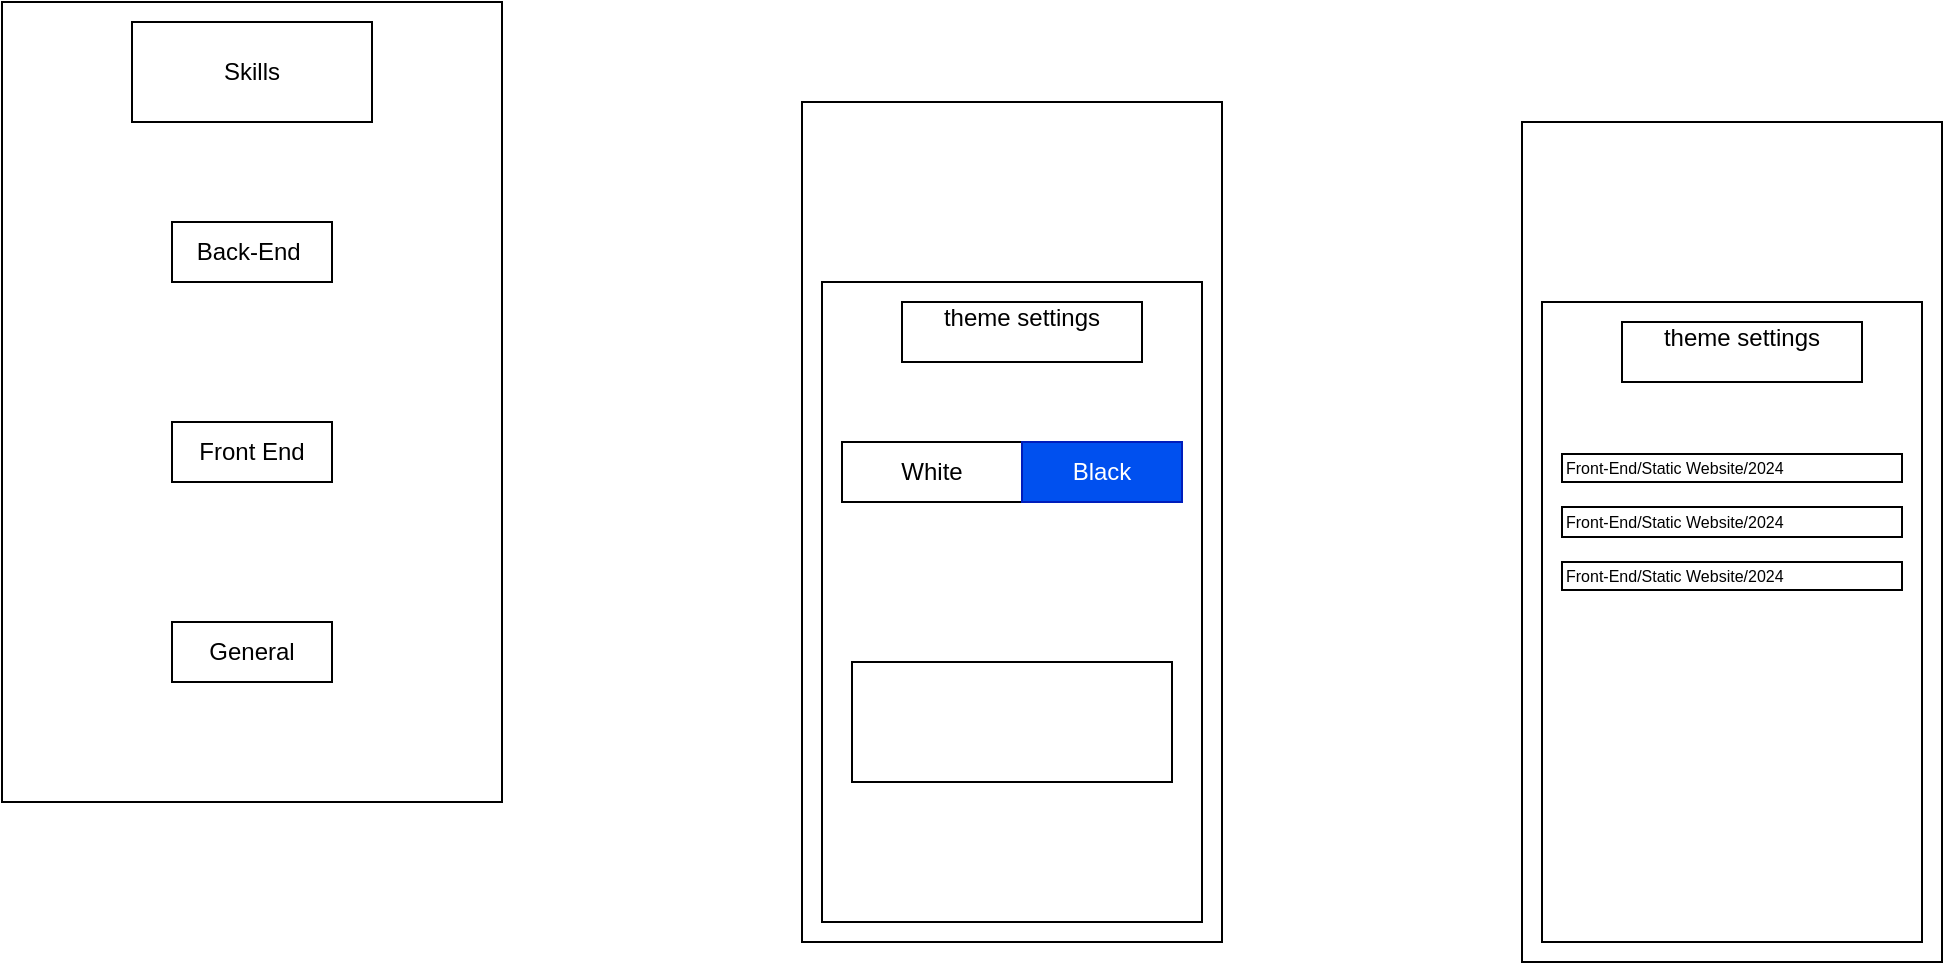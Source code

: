 <mxfile version="26.0.14">
  <diagram name="Page-1" id="8wZgJKjKrU__mTuU6S4J">
    <mxGraphModel dx="733" dy="412" grid="1" gridSize="10" guides="1" tooltips="1" connect="1" arrows="1" fold="1" page="1" pageScale="1" pageWidth="850" pageHeight="1100" math="0" shadow="0">
      <root>
        <mxCell id="0" />
        <mxCell id="1" parent="0" />
        <mxCell id="8qEUcD1uiPGlTy2jwRuW-1" value="" style="rounded=0;whiteSpace=wrap;html=1;" parent="1" vertex="1">
          <mxGeometry x="280" y="160" width="250" height="400" as="geometry" />
        </mxCell>
        <mxCell id="8qEUcD1uiPGlTy2jwRuW-3" value="Skills" style="rounded=0;whiteSpace=wrap;html=1;" parent="1" vertex="1">
          <mxGeometry x="345" y="170" width="120" height="50" as="geometry" />
        </mxCell>
        <mxCell id="8qEUcD1uiPGlTy2jwRuW-4" value="Back-End&amp;nbsp;" style="rounded=0;whiteSpace=wrap;html=1;" parent="1" vertex="1">
          <mxGeometry x="365" y="270" width="80" height="30" as="geometry" />
        </mxCell>
        <mxCell id="8qEUcD1uiPGlTy2jwRuW-5" value="Front End" style="rounded=0;whiteSpace=wrap;html=1;" parent="1" vertex="1">
          <mxGeometry x="365" y="370" width="80" height="30" as="geometry" />
        </mxCell>
        <mxCell id="8qEUcD1uiPGlTy2jwRuW-6" value="General" style="rounded=0;whiteSpace=wrap;html=1;" parent="1" vertex="1">
          <mxGeometry x="365" y="470" width="80" height="30" as="geometry" />
        </mxCell>
        <mxCell id="GoiQTDRKkJal-jOKLqsW-1" value="" style="rounded=0;whiteSpace=wrap;html=1;" parent="1" vertex="1">
          <mxGeometry x="680" y="210" width="210" height="420" as="geometry" />
        </mxCell>
        <mxCell id="GoiQTDRKkJal-jOKLqsW-2" value="" style="rounded=0;whiteSpace=wrap;html=1;" parent="1" vertex="1">
          <mxGeometry x="690" y="300" width="190" height="320" as="geometry" />
        </mxCell>
        <mxCell id="GoiQTDRKkJal-jOKLqsW-3" value="theme settings&lt;div&gt;&lt;br&gt;&lt;/div&gt;" style="rounded=0;whiteSpace=wrap;html=1;" parent="1" vertex="1">
          <mxGeometry x="730" y="310" width="120" height="30" as="geometry" />
        </mxCell>
        <mxCell id="GoiQTDRKkJal-jOKLqsW-5" value="White" style="rounded=0;whiteSpace=wrap;html=1;" parent="1" vertex="1">
          <mxGeometry x="700" y="380" width="90" height="30" as="geometry" />
        </mxCell>
        <mxCell id="GoiQTDRKkJal-jOKLqsW-6" value="Black" style="rounded=0;whiteSpace=wrap;html=1;fillColor=light-dark(#0050EF,#FFFFFF);fontColor=#ffffff;strokeColor=#001DBC;" parent="1" vertex="1">
          <mxGeometry x="790" y="380" width="80" height="30" as="geometry" />
        </mxCell>
        <mxCell id="kY4nXy9lkfmoU8iHETZc-1" value="" style="rounded=0;whiteSpace=wrap;html=1;" parent="1" vertex="1">
          <mxGeometry x="705" y="490" width="160" height="60" as="geometry" />
        </mxCell>
        <mxCell id="v3IdM-Kf5lxkKKUZw_pt-1" value="" style="rounded=0;whiteSpace=wrap;html=1;" vertex="1" parent="1">
          <mxGeometry x="1040" y="220" width="210" height="420" as="geometry" />
        </mxCell>
        <mxCell id="v3IdM-Kf5lxkKKUZw_pt-2" value="" style="rounded=0;whiteSpace=wrap;html=1;" vertex="1" parent="1">
          <mxGeometry x="1050" y="310" width="190" height="320" as="geometry" />
        </mxCell>
        <mxCell id="v3IdM-Kf5lxkKKUZw_pt-3" value="theme settings&lt;div&gt;&lt;br&gt;&lt;/div&gt;" style="rounded=0;whiteSpace=wrap;html=1;" vertex="1" parent="1">
          <mxGeometry x="1090" y="320" width="120" height="30" as="geometry" />
        </mxCell>
        <mxCell id="v3IdM-Kf5lxkKKUZw_pt-7" value="Front-End/Static Website/2024" style="rounded=0;whiteSpace=wrap;html=1;fontSize=8;align=left;" vertex="1" parent="1">
          <mxGeometry x="1060" y="386" width="170" height="14" as="geometry" />
        </mxCell>
        <mxCell id="v3IdM-Kf5lxkKKUZw_pt-8" value="Front-End/Static Website/2024" style="rounded=0;whiteSpace=wrap;html=1;fontSize=8;align=left;" vertex="1" parent="1">
          <mxGeometry x="1060" y="412.5" width="170" height="15" as="geometry" />
        </mxCell>
        <mxCell id="v3IdM-Kf5lxkKKUZw_pt-9" value="Front-End/Static Website/2024" style="rounded=0;whiteSpace=wrap;html=1;fontSize=8;align=left;" vertex="1" parent="1">
          <mxGeometry x="1060" y="440" width="170" height="14" as="geometry" />
        </mxCell>
      </root>
    </mxGraphModel>
  </diagram>
</mxfile>
